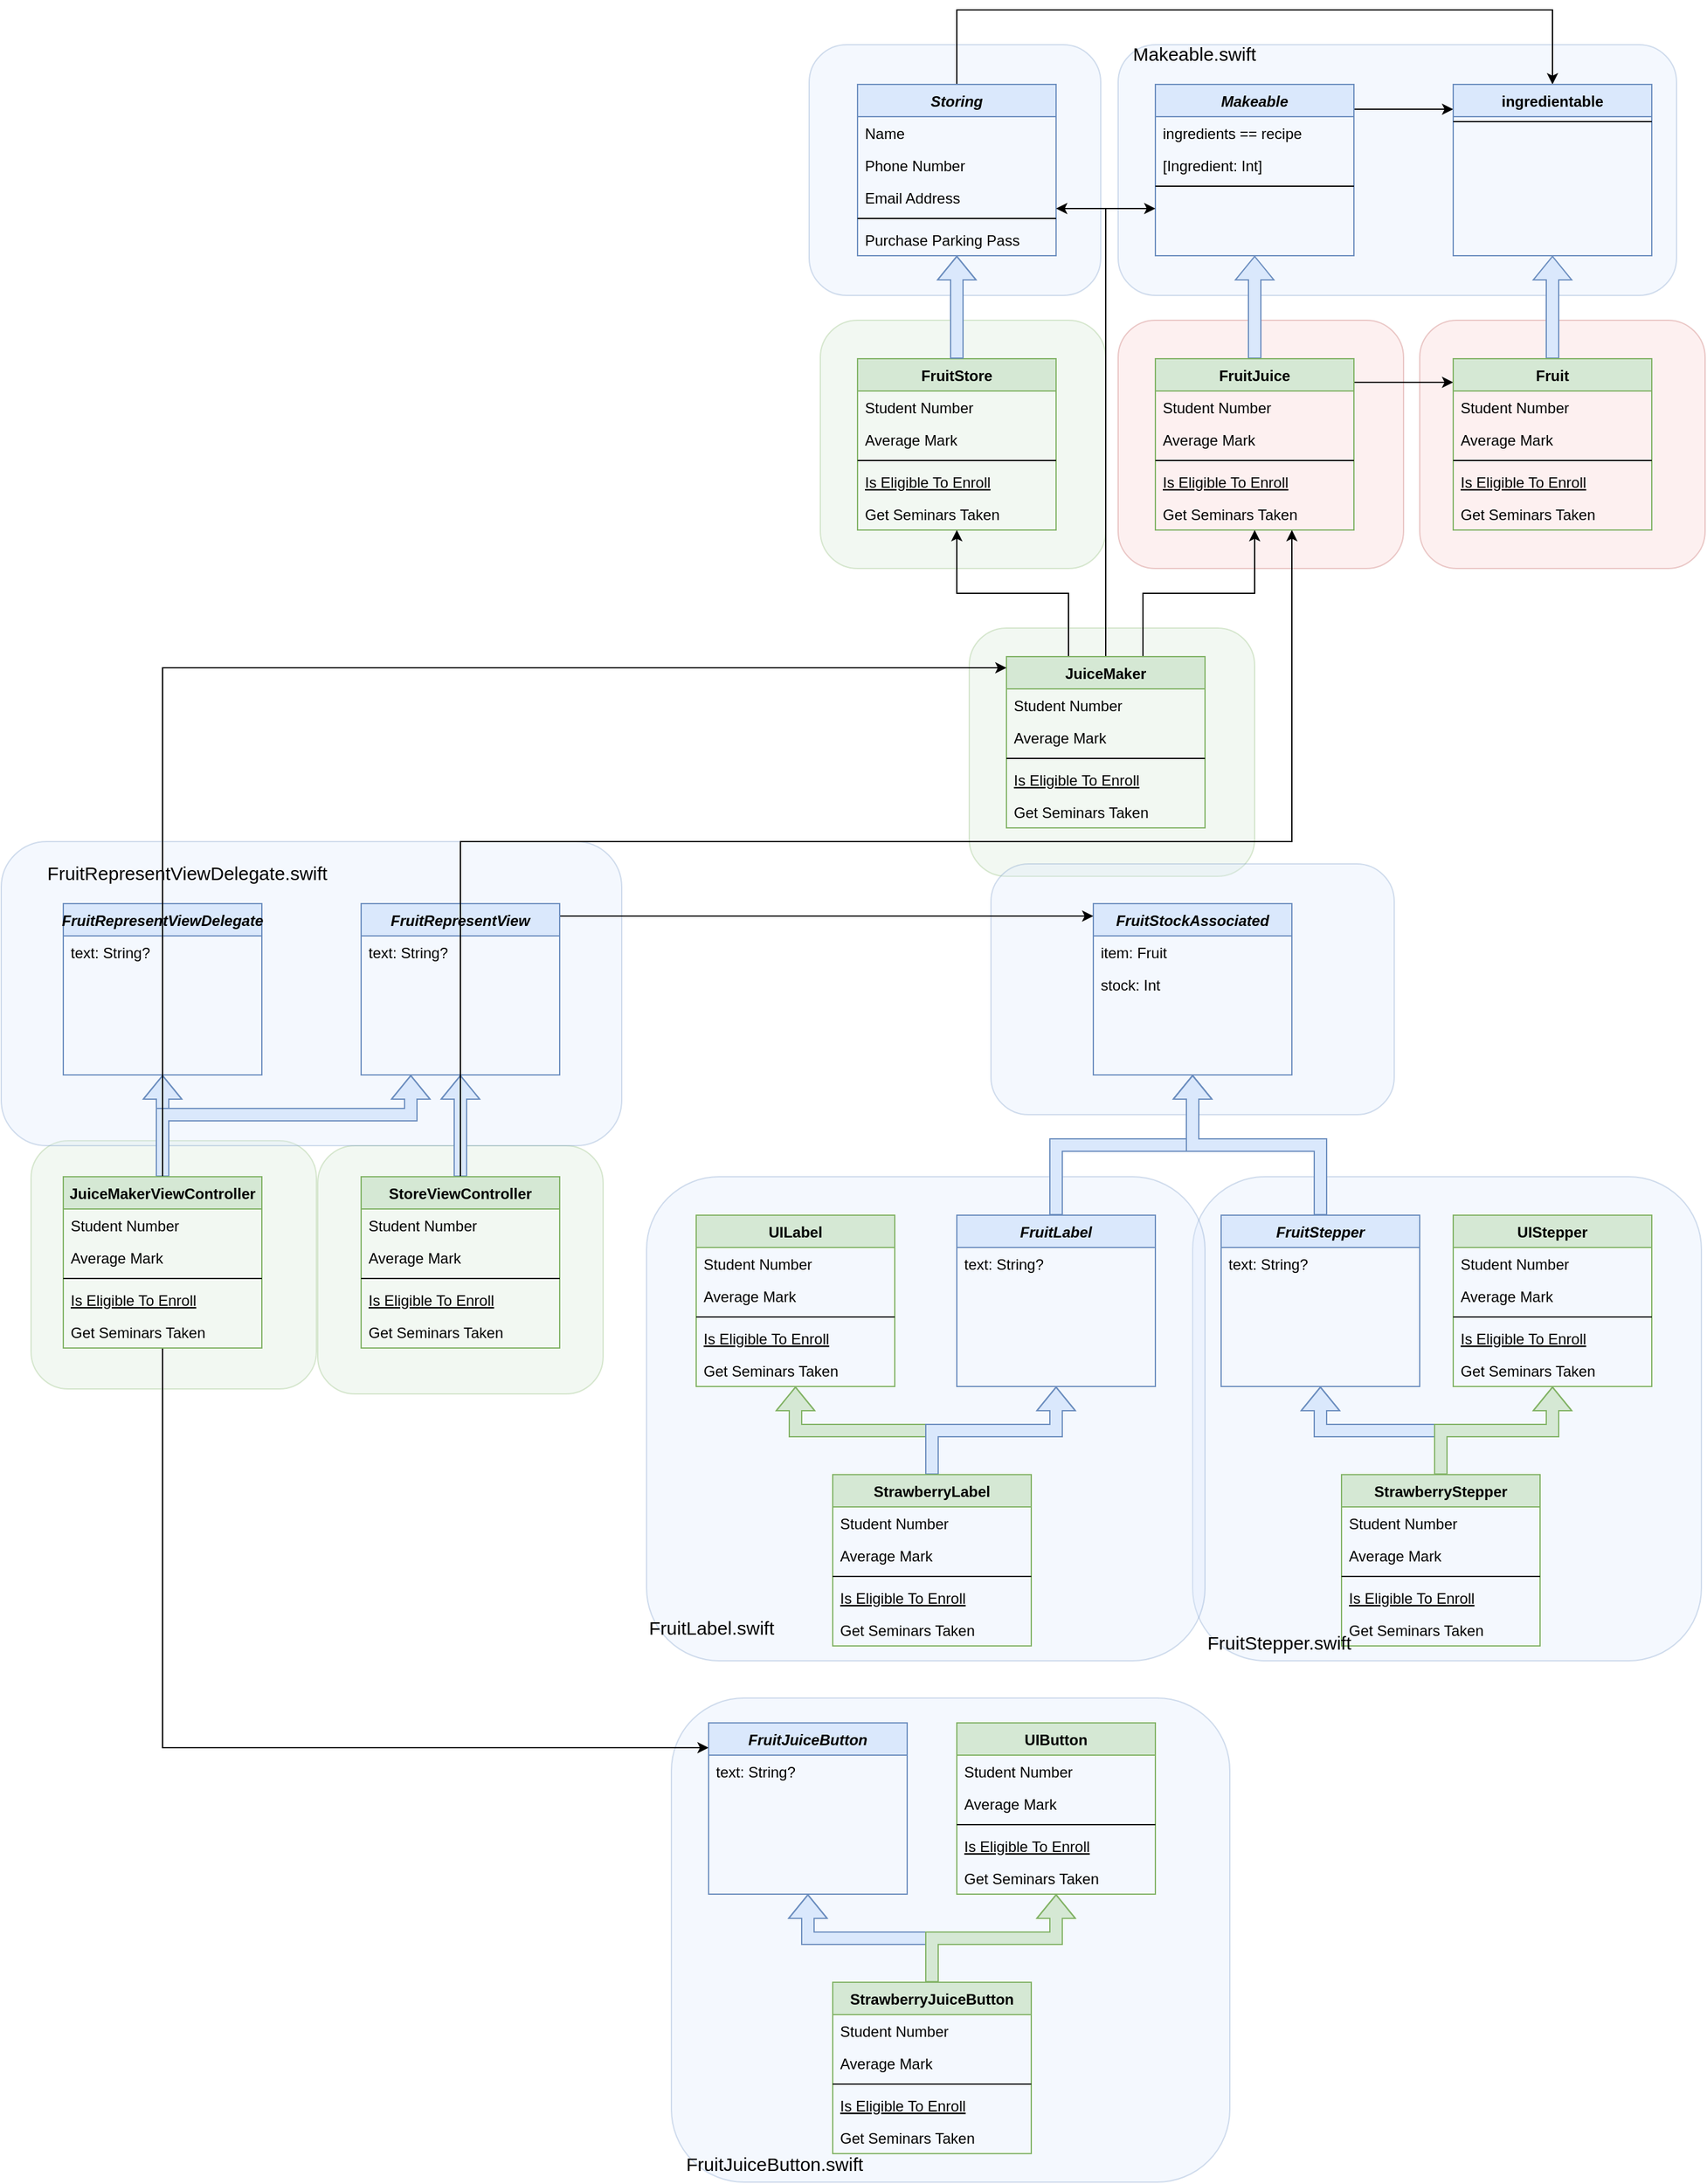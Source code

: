 <mxfile version="20.8.4" type="github">
  <diagram id="C5RBs43oDa-KdzZeNtuy" name="Page-1">
    <mxGraphModel dx="1621" dy="1068" grid="1" gridSize="10" guides="1" tooltips="1" connect="1" arrows="1" fold="1" page="1" pageScale="1" pageWidth="827" pageHeight="1169" math="0" shadow="0">
      <root>
        <mxCell id="WIyWlLk6GJQsqaUBKTNV-0" />
        <mxCell id="WIyWlLk6GJQsqaUBKTNV-1" parent="WIyWlLk6GJQsqaUBKTNV-0" />
        <mxCell id="9W4ekeSGM1psYJZHXRHZ-159" value="" style="rounded=1;whiteSpace=wrap;html=1;fontSize=15;opacity=30;fillColor=#f8cecc;strokeColor=#b85450;" vertex="1" parent="WIyWlLk6GJQsqaUBKTNV-1">
          <mxGeometry x="493" y="310" width="230" height="200" as="geometry" />
        </mxCell>
        <mxCell id="9W4ekeSGM1psYJZHXRHZ-162" value="" style="rounded=1;whiteSpace=wrap;html=1;fontSize=15;fillColor=#dae8fc;opacity=30;strokeColor=#6c8ebf;" vertex="1" parent="WIyWlLk6GJQsqaUBKTNV-1">
          <mxGeometry x="250" y="88" width="450" height="202" as="geometry" />
        </mxCell>
        <mxCell id="9W4ekeSGM1psYJZHXRHZ-161" value="" style="rounded=1;whiteSpace=wrap;html=1;fontSize=15;fillColor=#dae8fc;opacity=30;strokeColor=#6c8ebf;" vertex="1" parent="WIyWlLk6GJQsqaUBKTNV-1">
          <mxGeometry x="1" y="88" width="235" height="202" as="geometry" />
        </mxCell>
        <mxCell id="9W4ekeSGM1psYJZHXRHZ-160" value="" style="rounded=1;whiteSpace=wrap;html=1;fontSize=15;fillColor=#d5e8d4;opacity=30;strokeColor=#82b366;" vertex="1" parent="WIyWlLk6GJQsqaUBKTNV-1">
          <mxGeometry x="130" y="558" width="230" height="200" as="geometry" />
        </mxCell>
        <mxCell id="9W4ekeSGM1psYJZHXRHZ-158" value="" style="rounded=1;whiteSpace=wrap;html=1;fontSize=15;fillColor=#f8cecc;opacity=30;strokeColor=#b85450;" vertex="1" parent="WIyWlLk6GJQsqaUBKTNV-1">
          <mxGeometry x="250" y="310" width="230" height="200" as="geometry" />
        </mxCell>
        <mxCell id="9W4ekeSGM1psYJZHXRHZ-157" value="" style="rounded=1;whiteSpace=wrap;html=1;fontSize=15;fillColor=#d5e8d4;opacity=30;strokeColor=#82b366;" vertex="1" parent="WIyWlLk6GJQsqaUBKTNV-1">
          <mxGeometry x="10" y="310" width="230" height="200" as="geometry" />
        </mxCell>
        <mxCell id="9W4ekeSGM1psYJZHXRHZ-153" value="" style="rounded=1;whiteSpace=wrap;html=1;fontSize=15;fillColor=#d5e8d4;opacity=30;strokeColor=#82b366;" vertex="1" parent="WIyWlLk6GJQsqaUBKTNV-1">
          <mxGeometry x="-395" y="975" width="230" height="200" as="geometry" />
        </mxCell>
        <mxCell id="9W4ekeSGM1psYJZHXRHZ-151" value="" style="rounded=1;whiteSpace=wrap;html=1;fontSize=15;fillColor=#d5e8d4;opacity=30;strokeColor=#82b366;" vertex="1" parent="WIyWlLk6GJQsqaUBKTNV-1">
          <mxGeometry x="-626" y="971" width="230" height="200" as="geometry" />
        </mxCell>
        <mxCell id="9W4ekeSGM1psYJZHXRHZ-150" value="" style="rounded=1;whiteSpace=wrap;html=1;fontSize=15;fillColor=#dae8fc;opacity=30;strokeColor=#6c8ebf;" vertex="1" parent="WIyWlLk6GJQsqaUBKTNV-1">
          <mxGeometry x="-110" y="1420" width="450" height="390" as="geometry" />
        </mxCell>
        <mxCell id="9W4ekeSGM1psYJZHXRHZ-148" value="" style="rounded=1;whiteSpace=wrap;html=1;fontSize=15;fillColor=#dae8fc;opacity=30;strokeColor=#6c8ebf;" vertex="1" parent="WIyWlLk6GJQsqaUBKTNV-1">
          <mxGeometry x="-650" y="730" width="500" height="245" as="geometry" />
        </mxCell>
        <mxCell id="9W4ekeSGM1psYJZHXRHZ-147" value="" style="rounded=1;whiteSpace=wrap;html=1;fontSize=15;fillColor=#dae8fc;opacity=30;strokeColor=#6c8ebf;" vertex="1" parent="WIyWlLk6GJQsqaUBKTNV-1">
          <mxGeometry x="147.5" y="748" width="325" height="202" as="geometry" />
        </mxCell>
        <mxCell id="9W4ekeSGM1psYJZHXRHZ-146" value="" style="rounded=1;whiteSpace=wrap;html=1;fontSize=15;fillColor=#dae8fc;opacity=30;strokeColor=#6c8ebf;fontStyle=1" vertex="1" parent="WIyWlLk6GJQsqaUBKTNV-1">
          <mxGeometry x="310" y="1000" width="410" height="390" as="geometry" />
        </mxCell>
        <mxCell id="9W4ekeSGM1psYJZHXRHZ-145" value="" style="rounded=1;whiteSpace=wrap;html=1;fontSize=15;fillColor=#dae8fc;opacity=30;strokeColor=#6c8ebf;" vertex="1" parent="WIyWlLk6GJQsqaUBKTNV-1">
          <mxGeometry x="-130" y="1000" width="450" height="390" as="geometry" />
        </mxCell>
        <mxCell id="9W4ekeSGM1psYJZHXRHZ-128" style="edgeStyle=orthogonalEdgeStyle;rounded=0;orthogonalLoop=1;jettySize=auto;html=1;entryX=0.5;entryY=0;entryDx=0;entryDy=0;" edge="1" parent="WIyWlLk6GJQsqaUBKTNV-1" source="zkfFHV4jXpPFQw0GAbJ--0" target="9W4ekeSGM1psYJZHXRHZ-9">
          <mxGeometry relative="1" as="geometry">
            <Array as="points">
              <mxPoint x="120" y="60" />
              <mxPoint x="600" y="60" />
            </Array>
          </mxGeometry>
        </mxCell>
        <mxCell id="zkfFHV4jXpPFQw0GAbJ--0" value="Storing&#xa;" style="swimlane;fontStyle=3;align=center;verticalAlign=top;childLayout=stackLayout;horizontal=1;startSize=26;horizontalStack=0;resizeParent=1;resizeLast=0;collapsible=1;marginBottom=0;rounded=0;shadow=0;strokeWidth=1;fillColor=#dae8fc;strokeColor=#6c8ebf;" parent="WIyWlLk6GJQsqaUBKTNV-1" vertex="1">
          <mxGeometry x="40" y="120" width="160" height="138" as="geometry">
            <mxRectangle x="230" y="140" width="160" height="26" as="alternateBounds" />
          </mxGeometry>
        </mxCell>
        <mxCell id="zkfFHV4jXpPFQw0GAbJ--1" value="Name" style="text;align=left;verticalAlign=top;spacingLeft=4;spacingRight=4;overflow=hidden;rotatable=0;points=[[0,0.5],[1,0.5]];portConstraint=eastwest;" parent="zkfFHV4jXpPFQw0GAbJ--0" vertex="1">
          <mxGeometry y="26" width="160" height="26" as="geometry" />
        </mxCell>
        <mxCell id="zkfFHV4jXpPFQw0GAbJ--2" value="Phone Number" style="text;align=left;verticalAlign=top;spacingLeft=4;spacingRight=4;overflow=hidden;rotatable=0;points=[[0,0.5],[1,0.5]];portConstraint=eastwest;rounded=0;shadow=0;html=0;" parent="zkfFHV4jXpPFQw0GAbJ--0" vertex="1">
          <mxGeometry y="52" width="160" height="26" as="geometry" />
        </mxCell>
        <mxCell id="zkfFHV4jXpPFQw0GAbJ--3" value="Email Address" style="text;align=left;verticalAlign=top;spacingLeft=4;spacingRight=4;overflow=hidden;rotatable=0;points=[[0,0.5],[1,0.5]];portConstraint=eastwest;rounded=0;shadow=0;html=0;" parent="zkfFHV4jXpPFQw0GAbJ--0" vertex="1">
          <mxGeometry y="78" width="160" height="26" as="geometry" />
        </mxCell>
        <mxCell id="zkfFHV4jXpPFQw0GAbJ--4" value="" style="line;html=1;strokeWidth=1;align=left;verticalAlign=middle;spacingTop=-1;spacingLeft=3;spacingRight=3;rotatable=0;labelPosition=right;points=[];portConstraint=eastwest;" parent="zkfFHV4jXpPFQw0GAbJ--0" vertex="1">
          <mxGeometry y="104" width="160" height="8" as="geometry" />
        </mxCell>
        <mxCell id="zkfFHV4jXpPFQw0GAbJ--5" value="Purchase Parking Pass" style="text;align=left;verticalAlign=top;spacingLeft=4;spacingRight=4;overflow=hidden;rotatable=0;points=[[0,0.5],[1,0.5]];portConstraint=eastwest;" parent="zkfFHV4jXpPFQw0GAbJ--0" vertex="1">
          <mxGeometry y="112" width="160" height="26" as="geometry" />
        </mxCell>
        <mxCell id="zkfFHV4jXpPFQw0GAbJ--6" value="FruitStore" style="swimlane;fontStyle=1;align=center;verticalAlign=top;childLayout=stackLayout;horizontal=1;startSize=26;horizontalStack=0;resizeParent=1;resizeLast=0;collapsible=1;marginBottom=0;rounded=0;shadow=0;strokeWidth=1;fillColor=#d5e8d4;strokeColor=#82b366;" parent="WIyWlLk6GJQsqaUBKTNV-1" vertex="1">
          <mxGeometry x="40" y="341" width="160" height="138" as="geometry">
            <mxRectangle x="130" y="380" width="160" height="26" as="alternateBounds" />
          </mxGeometry>
        </mxCell>
        <mxCell id="zkfFHV4jXpPFQw0GAbJ--7" value="Student Number" style="text;align=left;verticalAlign=top;spacingLeft=4;spacingRight=4;overflow=hidden;rotatable=0;points=[[0,0.5],[1,0.5]];portConstraint=eastwest;" parent="zkfFHV4jXpPFQw0GAbJ--6" vertex="1">
          <mxGeometry y="26" width="160" height="26" as="geometry" />
        </mxCell>
        <mxCell id="zkfFHV4jXpPFQw0GAbJ--8" value="Average Mark" style="text;align=left;verticalAlign=top;spacingLeft=4;spacingRight=4;overflow=hidden;rotatable=0;points=[[0,0.5],[1,0.5]];portConstraint=eastwest;rounded=0;shadow=0;html=0;" parent="zkfFHV4jXpPFQw0GAbJ--6" vertex="1">
          <mxGeometry y="52" width="160" height="26" as="geometry" />
        </mxCell>
        <mxCell id="zkfFHV4jXpPFQw0GAbJ--9" value="" style="line;html=1;strokeWidth=1;align=left;verticalAlign=middle;spacingTop=-1;spacingLeft=3;spacingRight=3;rotatable=0;labelPosition=right;points=[];portConstraint=eastwest;" parent="zkfFHV4jXpPFQw0GAbJ--6" vertex="1">
          <mxGeometry y="78" width="160" height="8" as="geometry" />
        </mxCell>
        <mxCell id="zkfFHV4jXpPFQw0GAbJ--10" value="Is Eligible To Enroll" style="text;align=left;verticalAlign=top;spacingLeft=4;spacingRight=4;overflow=hidden;rotatable=0;points=[[0,0.5],[1,0.5]];portConstraint=eastwest;fontStyle=4" parent="zkfFHV4jXpPFQw0GAbJ--6" vertex="1">
          <mxGeometry y="86" width="160" height="26" as="geometry" />
        </mxCell>
        <mxCell id="zkfFHV4jXpPFQw0GAbJ--11" value="Get Seminars Taken" style="text;align=left;verticalAlign=top;spacingLeft=4;spacingRight=4;overflow=hidden;rotatable=0;points=[[0,0.5],[1,0.5]];portConstraint=eastwest;" parent="zkfFHV4jXpPFQw0GAbJ--6" vertex="1">
          <mxGeometry y="112" width="160" height="26" as="geometry" />
        </mxCell>
        <mxCell id="zkfFHV4jXpPFQw0GAbJ--12" value="" style="endArrow=block;endFill=0;shadow=0;strokeWidth=1;rounded=0;edgeStyle=elbowEdgeStyle;elbow=vertical;shape=flexArrow;fillColor=#dae8fc;strokeColor=#6c8ebf;" parent="WIyWlLk6GJQsqaUBKTNV-1" source="zkfFHV4jXpPFQw0GAbJ--6" target="zkfFHV4jXpPFQw0GAbJ--0" edge="1">
          <mxGeometry width="160" relative="1" as="geometry">
            <mxPoint x="200" y="184" as="sourcePoint" />
            <mxPoint x="200" y="184" as="targetPoint" />
          </mxGeometry>
        </mxCell>
        <mxCell id="9W4ekeSGM1psYJZHXRHZ-134" style="edgeStyle=orthogonalEdgeStyle;rounded=0;orthogonalLoop=1;jettySize=auto;html=1;" edge="1" parent="WIyWlLk6GJQsqaUBKTNV-1" source="9W4ekeSGM1psYJZHXRHZ-0" target="9W4ekeSGM1psYJZHXRHZ-9">
          <mxGeometry relative="1" as="geometry">
            <Array as="points">
              <mxPoint x="480" y="140" />
              <mxPoint x="480" y="140" />
            </Array>
          </mxGeometry>
        </mxCell>
        <mxCell id="9W4ekeSGM1psYJZHXRHZ-0" value="Makeable" style="swimlane;fontStyle=3;align=center;verticalAlign=top;childLayout=stackLayout;horizontal=1;startSize=26;horizontalStack=0;resizeParent=1;resizeLast=0;collapsible=1;marginBottom=0;rounded=0;shadow=0;strokeWidth=1;fillColor=#dae8fc;strokeColor=#6c8ebf;" vertex="1" parent="WIyWlLk6GJQsqaUBKTNV-1">
          <mxGeometry x="280" y="120" width="160" height="138" as="geometry">
            <mxRectangle x="230" y="140" width="160" height="26" as="alternateBounds" />
          </mxGeometry>
        </mxCell>
        <mxCell id="9W4ekeSGM1psYJZHXRHZ-1" value="ingredients == recipe" style="text;align=left;verticalAlign=top;spacingLeft=4;spacingRight=4;overflow=hidden;rotatable=0;points=[[0,0.5],[1,0.5]];portConstraint=eastwest;" vertex="1" parent="9W4ekeSGM1psYJZHXRHZ-0">
          <mxGeometry y="26" width="160" height="26" as="geometry" />
        </mxCell>
        <mxCell id="9W4ekeSGM1psYJZHXRHZ-5" value="[Ingredient: Int]" style="text;align=left;verticalAlign=top;spacingLeft=4;spacingRight=4;overflow=hidden;rotatable=0;points=[[0,0.5],[1,0.5]];portConstraint=eastwest;" vertex="1" parent="9W4ekeSGM1psYJZHXRHZ-0">
          <mxGeometry y="52" width="160" height="26" as="geometry" />
        </mxCell>
        <mxCell id="9W4ekeSGM1psYJZHXRHZ-4" value="" style="line;html=1;strokeWidth=1;align=left;verticalAlign=middle;spacingTop=-1;spacingLeft=3;spacingRight=3;rotatable=0;labelPosition=right;points=[];portConstraint=eastwest;" vertex="1" parent="9W4ekeSGM1psYJZHXRHZ-0">
          <mxGeometry y="78" width="160" height="8" as="geometry" />
        </mxCell>
        <mxCell id="9W4ekeSGM1psYJZHXRHZ-9" value="ingredientable" style="swimlane;fontStyle=1;align=center;verticalAlign=top;childLayout=stackLayout;horizontal=1;startSize=26;horizontalStack=0;resizeParent=1;resizeLast=0;collapsible=1;marginBottom=0;rounded=0;shadow=0;strokeWidth=1;fillColor=#dae8fc;strokeColor=#6c8ebf;" vertex="1" parent="WIyWlLk6GJQsqaUBKTNV-1">
          <mxGeometry x="520" y="120" width="160" height="138" as="geometry">
            <mxRectangle x="340" y="380" width="170" height="26" as="alternateBounds" />
          </mxGeometry>
        </mxCell>
        <mxCell id="9W4ekeSGM1psYJZHXRHZ-11" value="" style="line;html=1;strokeWidth=1;align=left;verticalAlign=middle;spacingTop=-1;spacingLeft=3;spacingRight=3;rotatable=0;labelPosition=right;points=[];portConstraint=eastwest;" vertex="1" parent="9W4ekeSGM1psYJZHXRHZ-9">
          <mxGeometry y="26" width="160" height="8" as="geometry" />
        </mxCell>
        <mxCell id="9W4ekeSGM1psYJZHXRHZ-36" style="edgeStyle=orthogonalEdgeStyle;rounded=0;orthogonalLoop=1;jettySize=auto;html=1;exitX=0.5;exitY=0;exitDx=0;exitDy=0;fillColor=#dae8fc;strokeColor=#6c8ebf;shape=flexArrow;" edge="1" parent="WIyWlLk6GJQsqaUBKTNV-1" source="9W4ekeSGM1psYJZHXRHZ-13" target="9W4ekeSGM1psYJZHXRHZ-0">
          <mxGeometry relative="1" as="geometry">
            <mxPoint x="360" y="261" as="targetPoint" />
          </mxGeometry>
        </mxCell>
        <mxCell id="9W4ekeSGM1psYJZHXRHZ-137" style="edgeStyle=orthogonalEdgeStyle;rounded=0;orthogonalLoop=1;jettySize=auto;html=1;" edge="1" parent="WIyWlLk6GJQsqaUBKTNV-1" source="9W4ekeSGM1psYJZHXRHZ-13" target="9W4ekeSGM1psYJZHXRHZ-22">
          <mxGeometry relative="1" as="geometry">
            <Array as="points">
              <mxPoint x="470" y="360" />
              <mxPoint x="470" y="360" />
            </Array>
          </mxGeometry>
        </mxCell>
        <mxCell id="9W4ekeSGM1psYJZHXRHZ-13" value="FruitJuice" style="swimlane;fontStyle=1;align=center;verticalAlign=top;childLayout=stackLayout;horizontal=1;startSize=26;horizontalStack=0;resizeParent=1;resizeLast=0;collapsible=1;marginBottom=0;rounded=0;shadow=0;strokeWidth=1;fillColor=#d5e8d4;strokeColor=#82b366;" vertex="1" parent="WIyWlLk6GJQsqaUBKTNV-1">
          <mxGeometry x="280" y="341" width="160" height="138" as="geometry">
            <mxRectangle x="130" y="380" width="160" height="26" as="alternateBounds" />
          </mxGeometry>
        </mxCell>
        <mxCell id="9W4ekeSGM1psYJZHXRHZ-14" value="Student Number" style="text;align=left;verticalAlign=top;spacingLeft=4;spacingRight=4;overflow=hidden;rotatable=0;points=[[0,0.5],[1,0.5]];portConstraint=eastwest;" vertex="1" parent="9W4ekeSGM1psYJZHXRHZ-13">
          <mxGeometry y="26" width="160" height="26" as="geometry" />
        </mxCell>
        <mxCell id="9W4ekeSGM1psYJZHXRHZ-15" value="Average Mark" style="text;align=left;verticalAlign=top;spacingLeft=4;spacingRight=4;overflow=hidden;rotatable=0;points=[[0,0.5],[1,0.5]];portConstraint=eastwest;rounded=0;shadow=0;html=0;" vertex="1" parent="9W4ekeSGM1psYJZHXRHZ-13">
          <mxGeometry y="52" width="160" height="26" as="geometry" />
        </mxCell>
        <mxCell id="9W4ekeSGM1psYJZHXRHZ-16" value="" style="line;html=1;strokeWidth=1;align=left;verticalAlign=middle;spacingTop=-1;spacingLeft=3;spacingRight=3;rotatable=0;labelPosition=right;points=[];portConstraint=eastwest;" vertex="1" parent="9W4ekeSGM1psYJZHXRHZ-13">
          <mxGeometry y="78" width="160" height="8" as="geometry" />
        </mxCell>
        <mxCell id="9W4ekeSGM1psYJZHXRHZ-17" value="Is Eligible To Enroll" style="text;align=left;verticalAlign=top;spacingLeft=4;spacingRight=4;overflow=hidden;rotatable=0;points=[[0,0.5],[1,0.5]];portConstraint=eastwest;fontStyle=4" vertex="1" parent="9W4ekeSGM1psYJZHXRHZ-13">
          <mxGeometry y="86" width="160" height="26" as="geometry" />
        </mxCell>
        <mxCell id="9W4ekeSGM1psYJZHXRHZ-18" value="Get Seminars Taken" style="text;align=left;verticalAlign=top;spacingLeft=4;spacingRight=4;overflow=hidden;rotatable=0;points=[[0,0.5],[1,0.5]];portConstraint=eastwest;" vertex="1" parent="9W4ekeSGM1psYJZHXRHZ-13">
          <mxGeometry y="112" width="160" height="26" as="geometry" />
        </mxCell>
        <mxCell id="9W4ekeSGM1psYJZHXRHZ-87" style="edgeStyle=orthogonalEdgeStyle;rounded=0;orthogonalLoop=1;jettySize=auto;html=1;shape=flexArrow;fillColor=#dae8fc;strokeColor=#6c8ebf;" edge="1" parent="WIyWlLk6GJQsqaUBKTNV-1" source="9W4ekeSGM1psYJZHXRHZ-22" target="9W4ekeSGM1psYJZHXRHZ-9">
          <mxGeometry relative="1" as="geometry" />
        </mxCell>
        <mxCell id="9W4ekeSGM1psYJZHXRHZ-22" value="Fruit" style="swimlane;fontStyle=1;align=center;verticalAlign=top;childLayout=stackLayout;horizontal=1;startSize=26;horizontalStack=0;resizeParent=1;resizeLast=0;collapsible=1;marginBottom=0;rounded=0;shadow=0;strokeWidth=1;fillColor=#d5e8d4;strokeColor=#82b366;" vertex="1" parent="WIyWlLk6GJQsqaUBKTNV-1">
          <mxGeometry x="520" y="341" width="160" height="138" as="geometry">
            <mxRectangle x="130" y="380" width="160" height="26" as="alternateBounds" />
          </mxGeometry>
        </mxCell>
        <mxCell id="9W4ekeSGM1psYJZHXRHZ-23" value="Student Number" style="text;align=left;verticalAlign=top;spacingLeft=4;spacingRight=4;overflow=hidden;rotatable=0;points=[[0,0.5],[1,0.5]];portConstraint=eastwest;" vertex="1" parent="9W4ekeSGM1psYJZHXRHZ-22">
          <mxGeometry y="26" width="160" height="26" as="geometry" />
        </mxCell>
        <mxCell id="9W4ekeSGM1psYJZHXRHZ-24" value="Average Mark" style="text;align=left;verticalAlign=top;spacingLeft=4;spacingRight=4;overflow=hidden;rotatable=0;points=[[0,0.5],[1,0.5]];portConstraint=eastwest;rounded=0;shadow=0;html=0;" vertex="1" parent="9W4ekeSGM1psYJZHXRHZ-22">
          <mxGeometry y="52" width="160" height="26" as="geometry" />
        </mxCell>
        <mxCell id="9W4ekeSGM1psYJZHXRHZ-25" value="" style="line;html=1;strokeWidth=1;align=left;verticalAlign=middle;spacingTop=-1;spacingLeft=3;spacingRight=3;rotatable=0;labelPosition=right;points=[];portConstraint=eastwest;" vertex="1" parent="9W4ekeSGM1psYJZHXRHZ-22">
          <mxGeometry y="78" width="160" height="8" as="geometry" />
        </mxCell>
        <mxCell id="9W4ekeSGM1psYJZHXRHZ-26" value="Is Eligible To Enroll" style="text;align=left;verticalAlign=top;spacingLeft=4;spacingRight=4;overflow=hidden;rotatable=0;points=[[0,0.5],[1,0.5]];portConstraint=eastwest;fontStyle=4" vertex="1" parent="9W4ekeSGM1psYJZHXRHZ-22">
          <mxGeometry y="86" width="160" height="26" as="geometry" />
        </mxCell>
        <mxCell id="9W4ekeSGM1psYJZHXRHZ-27" value="Get Seminars Taken" style="text;align=left;verticalAlign=top;spacingLeft=4;spacingRight=4;overflow=hidden;rotatable=0;points=[[0,0.5],[1,0.5]];portConstraint=eastwest;" vertex="1" parent="9W4ekeSGM1psYJZHXRHZ-22">
          <mxGeometry y="112" width="160" height="26" as="geometry" />
        </mxCell>
        <mxCell id="9W4ekeSGM1psYJZHXRHZ-34" style="edgeStyle=orthogonalEdgeStyle;rounded=0;orthogonalLoop=1;jettySize=auto;html=1;" edge="1" parent="WIyWlLk6GJQsqaUBKTNV-1" source="9W4ekeSGM1psYJZHXRHZ-28" target="zkfFHV4jXpPFQw0GAbJ--6">
          <mxGeometry relative="1" as="geometry">
            <Array as="points">
              <mxPoint x="210" y="530" />
              <mxPoint x="120" y="530" />
            </Array>
          </mxGeometry>
        </mxCell>
        <mxCell id="9W4ekeSGM1psYJZHXRHZ-35" style="edgeStyle=orthogonalEdgeStyle;rounded=0;orthogonalLoop=1;jettySize=auto;html=1;exitX=0.5;exitY=0;exitDx=0;exitDy=0;" edge="1" parent="WIyWlLk6GJQsqaUBKTNV-1" source="9W4ekeSGM1psYJZHXRHZ-28" target="9W4ekeSGM1psYJZHXRHZ-13">
          <mxGeometry relative="1" as="geometry">
            <Array as="points">
              <mxPoint x="270" y="581" />
              <mxPoint x="270" y="530" />
              <mxPoint x="360" y="530" />
            </Array>
          </mxGeometry>
        </mxCell>
        <mxCell id="9W4ekeSGM1psYJZHXRHZ-132" style="edgeStyle=orthogonalEdgeStyle;rounded=0;orthogonalLoop=1;jettySize=auto;html=1;" edge="1" parent="WIyWlLk6GJQsqaUBKTNV-1" source="9W4ekeSGM1psYJZHXRHZ-28" target="zkfFHV4jXpPFQw0GAbJ--0">
          <mxGeometry relative="1" as="geometry">
            <Array as="points">
              <mxPoint x="240" y="220" />
            </Array>
          </mxGeometry>
        </mxCell>
        <mxCell id="9W4ekeSGM1psYJZHXRHZ-133" style="edgeStyle=orthogonalEdgeStyle;rounded=0;orthogonalLoop=1;jettySize=auto;html=1;" edge="1" parent="WIyWlLk6GJQsqaUBKTNV-1" source="9W4ekeSGM1psYJZHXRHZ-28" target="9W4ekeSGM1psYJZHXRHZ-0">
          <mxGeometry relative="1" as="geometry">
            <Array as="points">
              <mxPoint x="240" y="220" />
            </Array>
          </mxGeometry>
        </mxCell>
        <mxCell id="9W4ekeSGM1psYJZHXRHZ-28" value="JuiceMaker" style="swimlane;fontStyle=1;align=center;verticalAlign=top;childLayout=stackLayout;horizontal=1;startSize=26;horizontalStack=0;resizeParent=1;resizeLast=0;collapsible=1;marginBottom=0;rounded=0;shadow=0;strokeWidth=1;fillColor=#d5e8d4;strokeColor=#82b366;" vertex="1" parent="WIyWlLk6GJQsqaUBKTNV-1">
          <mxGeometry x="160" y="581" width="160" height="138" as="geometry">
            <mxRectangle x="130" y="380" width="160" height="26" as="alternateBounds" />
          </mxGeometry>
        </mxCell>
        <mxCell id="9W4ekeSGM1psYJZHXRHZ-29" value="Student Number" style="text;align=left;verticalAlign=top;spacingLeft=4;spacingRight=4;overflow=hidden;rotatable=0;points=[[0,0.5],[1,0.5]];portConstraint=eastwest;" vertex="1" parent="9W4ekeSGM1psYJZHXRHZ-28">
          <mxGeometry y="26" width="160" height="26" as="geometry" />
        </mxCell>
        <mxCell id="9W4ekeSGM1psYJZHXRHZ-30" value="Average Mark" style="text;align=left;verticalAlign=top;spacingLeft=4;spacingRight=4;overflow=hidden;rotatable=0;points=[[0,0.5],[1,0.5]];portConstraint=eastwest;rounded=0;shadow=0;html=0;" vertex="1" parent="9W4ekeSGM1psYJZHXRHZ-28">
          <mxGeometry y="52" width="160" height="26" as="geometry" />
        </mxCell>
        <mxCell id="9W4ekeSGM1psYJZHXRHZ-31" value="" style="line;html=1;strokeWidth=1;align=left;verticalAlign=middle;spacingTop=-1;spacingLeft=3;spacingRight=3;rotatable=0;labelPosition=right;points=[];portConstraint=eastwest;" vertex="1" parent="9W4ekeSGM1psYJZHXRHZ-28">
          <mxGeometry y="78" width="160" height="8" as="geometry" />
        </mxCell>
        <mxCell id="9W4ekeSGM1psYJZHXRHZ-32" value="Is Eligible To Enroll" style="text;align=left;verticalAlign=top;spacingLeft=4;spacingRight=4;overflow=hidden;rotatable=0;points=[[0,0.5],[1,0.5]];portConstraint=eastwest;fontStyle=4" vertex="1" parent="9W4ekeSGM1psYJZHXRHZ-28">
          <mxGeometry y="86" width="160" height="26" as="geometry" />
        </mxCell>
        <mxCell id="9W4ekeSGM1psYJZHXRHZ-33" value="Get Seminars Taken" style="text;align=left;verticalAlign=top;spacingLeft=4;spacingRight=4;overflow=hidden;rotatable=0;points=[[0,0.5],[1,0.5]];portConstraint=eastwest;" vertex="1" parent="9W4ekeSGM1psYJZHXRHZ-28">
          <mxGeometry y="112" width="160" height="26" as="geometry" />
        </mxCell>
        <mxCell id="9W4ekeSGM1psYJZHXRHZ-38" value="FruitStockAssociated" style="swimlane;fontStyle=3;align=center;verticalAlign=top;childLayout=stackLayout;horizontal=1;startSize=26;horizontalStack=0;resizeParent=1;resizeLast=0;collapsible=1;marginBottom=0;rounded=0;shadow=0;strokeWidth=1;fillColor=#dae8fc;strokeColor=#6c8ebf;" vertex="1" parent="WIyWlLk6GJQsqaUBKTNV-1">
          <mxGeometry x="230" y="780" width="160" height="138" as="geometry">
            <mxRectangle x="230" y="140" width="160" height="26" as="alternateBounds" />
          </mxGeometry>
        </mxCell>
        <mxCell id="9W4ekeSGM1psYJZHXRHZ-39" value="item: Fruit" style="text;align=left;verticalAlign=top;spacingLeft=4;spacingRight=4;overflow=hidden;rotatable=0;points=[[0,0.5],[1,0.5]];portConstraint=eastwest;" vertex="1" parent="9W4ekeSGM1psYJZHXRHZ-38">
          <mxGeometry y="26" width="160" height="26" as="geometry" />
        </mxCell>
        <mxCell id="9W4ekeSGM1psYJZHXRHZ-40" value="stock: Int&#xa;" style="text;align=left;verticalAlign=top;spacingLeft=4;spacingRight=4;overflow=hidden;rotatable=0;points=[[0,0.5],[1,0.5]];portConstraint=eastwest;rounded=0;shadow=0;html=0;" vertex="1" parent="9W4ekeSGM1psYJZHXRHZ-38">
          <mxGeometry y="52" width="160" height="26" as="geometry" />
        </mxCell>
        <mxCell id="9W4ekeSGM1psYJZHXRHZ-50" style="edgeStyle=orthogonalEdgeStyle;rounded=0;orthogonalLoop=1;jettySize=auto;html=1;shape=flexArrow;fillColor=#dae8fc;strokeColor=#6c8ebf;" edge="1" parent="WIyWlLk6GJQsqaUBKTNV-1" source="9W4ekeSGM1psYJZHXRHZ-46" target="9W4ekeSGM1psYJZHXRHZ-38">
          <mxGeometry relative="1" as="geometry" />
        </mxCell>
        <mxCell id="9W4ekeSGM1psYJZHXRHZ-46" value="FruitLabel" style="swimlane;fontStyle=3;align=center;verticalAlign=top;childLayout=stackLayout;horizontal=1;startSize=26;horizontalStack=0;resizeParent=1;resizeLast=0;collapsible=1;marginBottom=0;rounded=0;shadow=0;strokeWidth=1;fillColor=#dae8fc;strokeColor=#6c8ebf;" vertex="1" parent="WIyWlLk6GJQsqaUBKTNV-1">
          <mxGeometry x="120" y="1031" width="160" height="138" as="geometry">
            <mxRectangle x="230" y="140" width="160" height="26" as="alternateBounds" />
          </mxGeometry>
        </mxCell>
        <mxCell id="9W4ekeSGM1psYJZHXRHZ-47" value="text: String?" style="text;align=left;verticalAlign=top;spacingLeft=4;spacingRight=4;overflow=hidden;rotatable=0;points=[[0,0.5],[1,0.5]];portConstraint=eastwest;" vertex="1" parent="9W4ekeSGM1psYJZHXRHZ-46">
          <mxGeometry y="26" width="160" height="26" as="geometry" />
        </mxCell>
        <mxCell id="9W4ekeSGM1psYJZHXRHZ-53" value="UILabel" style="swimlane;fontStyle=1;align=center;verticalAlign=top;childLayout=stackLayout;horizontal=1;startSize=26;horizontalStack=0;resizeParent=1;resizeLast=0;collapsible=1;marginBottom=0;rounded=0;shadow=0;strokeWidth=1;fillColor=#d5e8d4;strokeColor=#82b366;" vertex="1" parent="WIyWlLk6GJQsqaUBKTNV-1">
          <mxGeometry x="-90" y="1031" width="160" height="138" as="geometry">
            <mxRectangle x="130" y="380" width="160" height="26" as="alternateBounds" />
          </mxGeometry>
        </mxCell>
        <mxCell id="9W4ekeSGM1psYJZHXRHZ-54" value="Student Number" style="text;align=left;verticalAlign=top;spacingLeft=4;spacingRight=4;overflow=hidden;rotatable=0;points=[[0,0.5],[1,0.5]];portConstraint=eastwest;" vertex="1" parent="9W4ekeSGM1psYJZHXRHZ-53">
          <mxGeometry y="26" width="160" height="26" as="geometry" />
        </mxCell>
        <mxCell id="9W4ekeSGM1psYJZHXRHZ-55" value="Average Mark" style="text;align=left;verticalAlign=top;spacingLeft=4;spacingRight=4;overflow=hidden;rotatable=0;points=[[0,0.5],[1,0.5]];portConstraint=eastwest;rounded=0;shadow=0;html=0;" vertex="1" parent="9W4ekeSGM1psYJZHXRHZ-53">
          <mxGeometry y="52" width="160" height="26" as="geometry" />
        </mxCell>
        <mxCell id="9W4ekeSGM1psYJZHXRHZ-56" value="" style="line;html=1;strokeWidth=1;align=left;verticalAlign=middle;spacingTop=-1;spacingLeft=3;spacingRight=3;rotatable=0;labelPosition=right;points=[];portConstraint=eastwest;" vertex="1" parent="9W4ekeSGM1psYJZHXRHZ-53">
          <mxGeometry y="78" width="160" height="8" as="geometry" />
        </mxCell>
        <mxCell id="9W4ekeSGM1psYJZHXRHZ-57" value="Is Eligible To Enroll" style="text;align=left;verticalAlign=top;spacingLeft=4;spacingRight=4;overflow=hidden;rotatable=0;points=[[0,0.5],[1,0.5]];portConstraint=eastwest;fontStyle=4" vertex="1" parent="9W4ekeSGM1psYJZHXRHZ-53">
          <mxGeometry y="86" width="160" height="26" as="geometry" />
        </mxCell>
        <mxCell id="9W4ekeSGM1psYJZHXRHZ-58" value="Get Seminars Taken" style="text;align=left;verticalAlign=top;spacingLeft=4;spacingRight=4;overflow=hidden;rotatable=0;points=[[0,0.5],[1,0.5]];portConstraint=eastwest;" vertex="1" parent="9W4ekeSGM1psYJZHXRHZ-53">
          <mxGeometry y="112" width="160" height="26" as="geometry" />
        </mxCell>
        <mxCell id="9W4ekeSGM1psYJZHXRHZ-75" style="edgeStyle=orthogonalEdgeStyle;rounded=0;orthogonalLoop=1;jettySize=auto;html=1;shape=flexArrow;fillColor=#d5e8d4;strokeColor=#82b366;" edge="1" parent="WIyWlLk6GJQsqaUBKTNV-1" source="9W4ekeSGM1psYJZHXRHZ-59" target="9W4ekeSGM1psYJZHXRHZ-53">
          <mxGeometry relative="1" as="geometry" />
        </mxCell>
        <mxCell id="9W4ekeSGM1psYJZHXRHZ-76" style="edgeStyle=orthogonalEdgeStyle;rounded=0;orthogonalLoop=1;jettySize=auto;html=1;fillColor=#dae8fc;strokeColor=#6c8ebf;shape=flexArrow;" edge="1" parent="WIyWlLk6GJQsqaUBKTNV-1" source="9W4ekeSGM1psYJZHXRHZ-59" target="9W4ekeSGM1psYJZHXRHZ-46">
          <mxGeometry relative="1" as="geometry" />
        </mxCell>
        <mxCell id="9W4ekeSGM1psYJZHXRHZ-59" value="StrawberryLabel" style="swimlane;fontStyle=1;align=center;verticalAlign=top;childLayout=stackLayout;horizontal=1;startSize=26;horizontalStack=0;resizeParent=1;resizeLast=0;collapsible=1;marginBottom=0;rounded=0;shadow=0;strokeWidth=1;fillColor=#d5e8d4;strokeColor=#82b366;" vertex="1" parent="WIyWlLk6GJQsqaUBKTNV-1">
          <mxGeometry x="20" y="1240" width="160" height="138" as="geometry">
            <mxRectangle x="130" y="380" width="160" height="26" as="alternateBounds" />
          </mxGeometry>
        </mxCell>
        <mxCell id="9W4ekeSGM1psYJZHXRHZ-60" value="Student Number" style="text;align=left;verticalAlign=top;spacingLeft=4;spacingRight=4;overflow=hidden;rotatable=0;points=[[0,0.5],[1,0.5]];portConstraint=eastwest;" vertex="1" parent="9W4ekeSGM1psYJZHXRHZ-59">
          <mxGeometry y="26" width="160" height="26" as="geometry" />
        </mxCell>
        <mxCell id="9W4ekeSGM1psYJZHXRHZ-61" value="Average Mark" style="text;align=left;verticalAlign=top;spacingLeft=4;spacingRight=4;overflow=hidden;rotatable=0;points=[[0,0.5],[1,0.5]];portConstraint=eastwest;rounded=0;shadow=0;html=0;" vertex="1" parent="9W4ekeSGM1psYJZHXRHZ-59">
          <mxGeometry y="52" width="160" height="26" as="geometry" />
        </mxCell>
        <mxCell id="9W4ekeSGM1psYJZHXRHZ-62" value="" style="line;html=1;strokeWidth=1;align=left;verticalAlign=middle;spacingTop=-1;spacingLeft=3;spacingRight=3;rotatable=0;labelPosition=right;points=[];portConstraint=eastwest;" vertex="1" parent="9W4ekeSGM1psYJZHXRHZ-59">
          <mxGeometry y="78" width="160" height="8" as="geometry" />
        </mxCell>
        <mxCell id="9W4ekeSGM1psYJZHXRHZ-63" value="Is Eligible To Enroll" style="text;align=left;verticalAlign=top;spacingLeft=4;spacingRight=4;overflow=hidden;rotatable=0;points=[[0,0.5],[1,0.5]];portConstraint=eastwest;fontStyle=4" vertex="1" parent="9W4ekeSGM1psYJZHXRHZ-59">
          <mxGeometry y="86" width="160" height="26" as="geometry" />
        </mxCell>
        <mxCell id="9W4ekeSGM1psYJZHXRHZ-64" value="Get Seminars Taken" style="text;align=left;verticalAlign=top;spacingLeft=4;spacingRight=4;overflow=hidden;rotatable=0;points=[[0,0.5],[1,0.5]];portConstraint=eastwest;" vertex="1" parent="9W4ekeSGM1psYJZHXRHZ-59">
          <mxGeometry y="112" width="160" height="26" as="geometry" />
        </mxCell>
        <mxCell id="9W4ekeSGM1psYJZHXRHZ-67" style="edgeStyle=orthogonalEdgeStyle;rounded=0;orthogonalLoop=1;jettySize=auto;html=1;shape=flexArrow;fillColor=#dae8fc;strokeColor=#6c8ebf;" edge="1" parent="WIyWlLk6GJQsqaUBKTNV-1" source="9W4ekeSGM1psYJZHXRHZ-65" target="9W4ekeSGM1psYJZHXRHZ-38">
          <mxGeometry relative="1" as="geometry" />
        </mxCell>
        <mxCell id="9W4ekeSGM1psYJZHXRHZ-65" value="FruitStepper" style="swimlane;fontStyle=3;align=center;verticalAlign=top;childLayout=stackLayout;horizontal=1;startSize=26;horizontalStack=0;resizeParent=1;resizeLast=0;collapsible=1;marginBottom=0;rounded=0;shadow=0;strokeWidth=1;fillColor=#dae8fc;strokeColor=#6c8ebf;" vertex="1" parent="WIyWlLk6GJQsqaUBKTNV-1">
          <mxGeometry x="333" y="1031" width="160" height="138" as="geometry">
            <mxRectangle x="230" y="140" width="160" height="26" as="alternateBounds" />
          </mxGeometry>
        </mxCell>
        <mxCell id="9W4ekeSGM1psYJZHXRHZ-66" value="text: String?" style="text;align=left;verticalAlign=top;spacingLeft=4;spacingRight=4;overflow=hidden;rotatable=0;points=[[0,0.5],[1,0.5]];portConstraint=eastwest;" vertex="1" parent="9W4ekeSGM1psYJZHXRHZ-65">
          <mxGeometry y="26" width="160" height="26" as="geometry" />
        </mxCell>
        <mxCell id="9W4ekeSGM1psYJZHXRHZ-68" value="UIStepper" style="swimlane;fontStyle=1;align=center;verticalAlign=top;childLayout=stackLayout;horizontal=1;startSize=26;horizontalStack=0;resizeParent=1;resizeLast=0;collapsible=1;marginBottom=0;rounded=0;shadow=0;strokeWidth=1;fillColor=#d5e8d4;strokeColor=#82b366;" vertex="1" parent="WIyWlLk6GJQsqaUBKTNV-1">
          <mxGeometry x="520" y="1031" width="160" height="138" as="geometry">
            <mxRectangle x="130" y="380" width="160" height="26" as="alternateBounds" />
          </mxGeometry>
        </mxCell>
        <mxCell id="9W4ekeSGM1psYJZHXRHZ-69" value="Student Number" style="text;align=left;verticalAlign=top;spacingLeft=4;spacingRight=4;overflow=hidden;rotatable=0;points=[[0,0.5],[1,0.5]];portConstraint=eastwest;" vertex="1" parent="9W4ekeSGM1psYJZHXRHZ-68">
          <mxGeometry y="26" width="160" height="26" as="geometry" />
        </mxCell>
        <mxCell id="9W4ekeSGM1psYJZHXRHZ-70" value="Average Mark" style="text;align=left;verticalAlign=top;spacingLeft=4;spacingRight=4;overflow=hidden;rotatable=0;points=[[0,0.5],[1,0.5]];portConstraint=eastwest;rounded=0;shadow=0;html=0;" vertex="1" parent="9W4ekeSGM1psYJZHXRHZ-68">
          <mxGeometry y="52" width="160" height="26" as="geometry" />
        </mxCell>
        <mxCell id="9W4ekeSGM1psYJZHXRHZ-71" value="" style="line;html=1;strokeWidth=1;align=left;verticalAlign=middle;spacingTop=-1;spacingLeft=3;spacingRight=3;rotatable=0;labelPosition=right;points=[];portConstraint=eastwest;" vertex="1" parent="9W4ekeSGM1psYJZHXRHZ-68">
          <mxGeometry y="78" width="160" height="8" as="geometry" />
        </mxCell>
        <mxCell id="9W4ekeSGM1psYJZHXRHZ-72" value="Is Eligible To Enroll" style="text;align=left;verticalAlign=top;spacingLeft=4;spacingRight=4;overflow=hidden;rotatable=0;points=[[0,0.5],[1,0.5]];portConstraint=eastwest;fontStyle=4" vertex="1" parent="9W4ekeSGM1psYJZHXRHZ-68">
          <mxGeometry y="86" width="160" height="26" as="geometry" />
        </mxCell>
        <mxCell id="9W4ekeSGM1psYJZHXRHZ-73" value="Get Seminars Taken" style="text;align=left;verticalAlign=top;spacingLeft=4;spacingRight=4;overflow=hidden;rotatable=0;points=[[0,0.5],[1,0.5]];portConstraint=eastwest;" vertex="1" parent="9W4ekeSGM1psYJZHXRHZ-68">
          <mxGeometry y="112" width="160" height="26" as="geometry" />
        </mxCell>
        <mxCell id="9W4ekeSGM1psYJZHXRHZ-84" style="edgeStyle=orthogonalEdgeStyle;rounded=0;orthogonalLoop=1;jettySize=auto;html=1;shape=flexArrow;fillColor=#dae8fc;strokeColor=#6c8ebf;" edge="1" parent="WIyWlLk6GJQsqaUBKTNV-1" source="9W4ekeSGM1psYJZHXRHZ-77" target="9W4ekeSGM1psYJZHXRHZ-65">
          <mxGeometry relative="1" as="geometry" />
        </mxCell>
        <mxCell id="9W4ekeSGM1psYJZHXRHZ-85" style="edgeStyle=orthogonalEdgeStyle;rounded=0;orthogonalLoop=1;jettySize=auto;html=1;shape=flexArrow;fillColor=#d5e8d4;strokeColor=#82b366;" edge="1" parent="WIyWlLk6GJQsqaUBKTNV-1" source="9W4ekeSGM1psYJZHXRHZ-77" target="9W4ekeSGM1psYJZHXRHZ-68">
          <mxGeometry relative="1" as="geometry" />
        </mxCell>
        <mxCell id="9W4ekeSGM1psYJZHXRHZ-77" value="StrawberryStepper" style="swimlane;fontStyle=1;align=center;verticalAlign=top;childLayout=stackLayout;horizontal=1;startSize=26;horizontalStack=0;resizeParent=1;resizeLast=0;collapsible=1;marginBottom=0;rounded=0;shadow=0;strokeWidth=1;fillColor=#d5e8d4;strokeColor=#82b366;" vertex="1" parent="WIyWlLk6GJQsqaUBKTNV-1">
          <mxGeometry x="430" y="1240" width="160" height="138" as="geometry">
            <mxRectangle x="130" y="380" width="160" height="26" as="alternateBounds" />
          </mxGeometry>
        </mxCell>
        <mxCell id="9W4ekeSGM1psYJZHXRHZ-78" value="Student Number" style="text;align=left;verticalAlign=top;spacingLeft=4;spacingRight=4;overflow=hidden;rotatable=0;points=[[0,0.5],[1,0.5]];portConstraint=eastwest;" vertex="1" parent="9W4ekeSGM1psYJZHXRHZ-77">
          <mxGeometry y="26" width="160" height="26" as="geometry" />
        </mxCell>
        <mxCell id="9W4ekeSGM1psYJZHXRHZ-79" value="Average Mark" style="text;align=left;verticalAlign=top;spacingLeft=4;spacingRight=4;overflow=hidden;rotatable=0;points=[[0,0.5],[1,0.5]];portConstraint=eastwest;rounded=0;shadow=0;html=0;" vertex="1" parent="9W4ekeSGM1psYJZHXRHZ-77">
          <mxGeometry y="52" width="160" height="26" as="geometry" />
        </mxCell>
        <mxCell id="9W4ekeSGM1psYJZHXRHZ-80" value="" style="line;html=1;strokeWidth=1;align=left;verticalAlign=middle;spacingTop=-1;spacingLeft=3;spacingRight=3;rotatable=0;labelPosition=right;points=[];portConstraint=eastwest;" vertex="1" parent="9W4ekeSGM1psYJZHXRHZ-77">
          <mxGeometry y="78" width="160" height="8" as="geometry" />
        </mxCell>
        <mxCell id="9W4ekeSGM1psYJZHXRHZ-81" value="Is Eligible To Enroll" style="text;align=left;verticalAlign=top;spacingLeft=4;spacingRight=4;overflow=hidden;rotatable=0;points=[[0,0.5],[1,0.5]];portConstraint=eastwest;fontStyle=4" vertex="1" parent="9W4ekeSGM1psYJZHXRHZ-77">
          <mxGeometry y="86" width="160" height="26" as="geometry" />
        </mxCell>
        <mxCell id="9W4ekeSGM1psYJZHXRHZ-82" value="Get Seminars Taken" style="text;align=left;verticalAlign=top;spacingLeft=4;spacingRight=4;overflow=hidden;rotatable=0;points=[[0,0.5],[1,0.5]];portConstraint=eastwest;" vertex="1" parent="9W4ekeSGM1psYJZHXRHZ-77">
          <mxGeometry y="112" width="160" height="26" as="geometry" />
        </mxCell>
        <mxCell id="9W4ekeSGM1psYJZHXRHZ-125" style="edgeStyle=orthogonalEdgeStyle;rounded=0;orthogonalLoop=1;jettySize=auto;html=1;" edge="1" parent="WIyWlLk6GJQsqaUBKTNV-1" source="9W4ekeSGM1psYJZHXRHZ-88" target="9W4ekeSGM1psYJZHXRHZ-38">
          <mxGeometry relative="1" as="geometry">
            <Array as="points">
              <mxPoint x="20" y="790" />
              <mxPoint x="20" y="790" />
            </Array>
          </mxGeometry>
        </mxCell>
        <mxCell id="9W4ekeSGM1psYJZHXRHZ-88" value="FruitRepresentView" style="swimlane;fontStyle=3;align=center;verticalAlign=top;childLayout=stackLayout;horizontal=1;startSize=26;horizontalStack=0;resizeParent=1;resizeLast=0;collapsible=1;marginBottom=0;rounded=0;shadow=0;strokeWidth=1;fillColor=#dae8fc;strokeColor=#6c8ebf;" vertex="1" parent="WIyWlLk6GJQsqaUBKTNV-1">
          <mxGeometry x="-360" y="780" width="160" height="138" as="geometry">
            <mxRectangle x="230" y="140" width="160" height="26" as="alternateBounds" />
          </mxGeometry>
        </mxCell>
        <mxCell id="9W4ekeSGM1psYJZHXRHZ-89" value="text: String?" style="text;align=left;verticalAlign=top;spacingLeft=4;spacingRight=4;overflow=hidden;rotatable=0;points=[[0,0.5],[1,0.5]];portConstraint=eastwest;" vertex="1" parent="9W4ekeSGM1psYJZHXRHZ-88">
          <mxGeometry y="26" width="160" height="26" as="geometry" />
        </mxCell>
        <mxCell id="9W4ekeSGM1psYJZHXRHZ-90" value="FruitRepresentViewDelegate" style="swimlane;fontStyle=3;align=center;verticalAlign=top;childLayout=stackLayout;horizontal=1;startSize=26;horizontalStack=0;resizeParent=1;resizeLast=0;collapsible=1;marginBottom=0;rounded=0;shadow=0;strokeWidth=1;fillColor=#dae8fc;strokeColor=#6c8ebf;" vertex="1" parent="WIyWlLk6GJQsqaUBKTNV-1">
          <mxGeometry x="-600" y="780" width="160" height="138" as="geometry">
            <mxRectangle x="230" y="140" width="160" height="26" as="alternateBounds" />
          </mxGeometry>
        </mxCell>
        <mxCell id="9W4ekeSGM1psYJZHXRHZ-91" value="text: String?" style="text;align=left;verticalAlign=top;spacingLeft=4;spacingRight=4;overflow=hidden;rotatable=0;points=[[0,0.5],[1,0.5]];portConstraint=eastwest;" vertex="1" parent="9W4ekeSGM1psYJZHXRHZ-90">
          <mxGeometry y="26" width="160" height="26" as="geometry" />
        </mxCell>
        <mxCell id="9W4ekeSGM1psYJZHXRHZ-104" style="edgeStyle=orthogonalEdgeStyle;rounded=0;orthogonalLoop=1;jettySize=auto;html=1;shape=flexArrow;fillColor=#dae8fc;strokeColor=#6c8ebf;" edge="1" parent="WIyWlLk6GJQsqaUBKTNV-1" source="9W4ekeSGM1psYJZHXRHZ-92" target="9W4ekeSGM1psYJZHXRHZ-90">
          <mxGeometry relative="1" as="geometry">
            <Array as="points">
              <mxPoint x="-310" y="970" />
              <mxPoint x="-310" y="970" />
            </Array>
          </mxGeometry>
        </mxCell>
        <mxCell id="9W4ekeSGM1psYJZHXRHZ-105" style="edgeStyle=orthogonalEdgeStyle;rounded=0;orthogonalLoop=1;jettySize=auto;html=1;shape=flexArrow;fillColor=#dae8fc;strokeColor=#6c8ebf;" edge="1" parent="WIyWlLk6GJQsqaUBKTNV-1" source="9W4ekeSGM1psYJZHXRHZ-92" target="9W4ekeSGM1psYJZHXRHZ-88">
          <mxGeometry relative="1" as="geometry">
            <Array as="points">
              <mxPoint x="-520" y="950" />
              <mxPoint x="-320" y="950" />
            </Array>
          </mxGeometry>
        </mxCell>
        <mxCell id="9W4ekeSGM1psYJZHXRHZ-139" style="edgeStyle=orthogonalEdgeStyle;rounded=0;orthogonalLoop=1;jettySize=auto;html=1;fontSize=15;" edge="1" parent="WIyWlLk6GJQsqaUBKTNV-1" source="9W4ekeSGM1psYJZHXRHZ-92" target="9W4ekeSGM1psYJZHXRHZ-109">
          <mxGeometry relative="1" as="geometry">
            <Array as="points">
              <mxPoint x="-520" y="1460" />
            </Array>
          </mxGeometry>
        </mxCell>
        <mxCell id="9W4ekeSGM1psYJZHXRHZ-154" style="edgeStyle=orthogonalEdgeStyle;rounded=0;orthogonalLoop=1;jettySize=auto;html=1;fontSize=15;" edge="1" parent="WIyWlLk6GJQsqaUBKTNV-1" source="9W4ekeSGM1psYJZHXRHZ-92" target="9W4ekeSGM1psYJZHXRHZ-28">
          <mxGeometry relative="1" as="geometry">
            <Array as="points">
              <mxPoint x="-520" y="590" />
            </Array>
          </mxGeometry>
        </mxCell>
        <mxCell id="9W4ekeSGM1psYJZHXRHZ-92" value="JuiceMakerViewController" style="swimlane;fontStyle=1;align=center;verticalAlign=top;childLayout=stackLayout;horizontal=1;startSize=26;horizontalStack=0;resizeParent=1;resizeLast=0;collapsible=1;marginBottom=0;rounded=0;shadow=0;strokeWidth=1;fillColor=#d5e8d4;strokeColor=#82b366;" vertex="1" parent="WIyWlLk6GJQsqaUBKTNV-1">
          <mxGeometry x="-600" y="1000" width="160" height="138" as="geometry">
            <mxRectangle x="130" y="380" width="160" height="26" as="alternateBounds" />
          </mxGeometry>
        </mxCell>
        <mxCell id="9W4ekeSGM1psYJZHXRHZ-93" value="Student Number" style="text;align=left;verticalAlign=top;spacingLeft=4;spacingRight=4;overflow=hidden;rotatable=0;points=[[0,0.5],[1,0.5]];portConstraint=eastwest;" vertex="1" parent="9W4ekeSGM1psYJZHXRHZ-92">
          <mxGeometry y="26" width="160" height="26" as="geometry" />
        </mxCell>
        <mxCell id="9W4ekeSGM1psYJZHXRHZ-94" value="Average Mark" style="text;align=left;verticalAlign=top;spacingLeft=4;spacingRight=4;overflow=hidden;rotatable=0;points=[[0,0.5],[1,0.5]];portConstraint=eastwest;rounded=0;shadow=0;html=0;" vertex="1" parent="9W4ekeSGM1psYJZHXRHZ-92">
          <mxGeometry y="52" width="160" height="26" as="geometry" />
        </mxCell>
        <mxCell id="9W4ekeSGM1psYJZHXRHZ-95" value="" style="line;html=1;strokeWidth=1;align=left;verticalAlign=middle;spacingTop=-1;spacingLeft=3;spacingRight=3;rotatable=0;labelPosition=right;points=[];portConstraint=eastwest;" vertex="1" parent="9W4ekeSGM1psYJZHXRHZ-92">
          <mxGeometry y="78" width="160" height="8" as="geometry" />
        </mxCell>
        <mxCell id="9W4ekeSGM1psYJZHXRHZ-96" value="Is Eligible To Enroll" style="text;align=left;verticalAlign=top;spacingLeft=4;spacingRight=4;overflow=hidden;rotatable=0;points=[[0,0.5],[1,0.5]];portConstraint=eastwest;fontStyle=4" vertex="1" parent="9W4ekeSGM1psYJZHXRHZ-92">
          <mxGeometry y="86" width="160" height="26" as="geometry" />
        </mxCell>
        <mxCell id="9W4ekeSGM1psYJZHXRHZ-97" value="Get Seminars Taken" style="text;align=left;verticalAlign=top;spacingLeft=4;spacingRight=4;overflow=hidden;rotatable=0;points=[[0,0.5],[1,0.5]];portConstraint=eastwest;" vertex="1" parent="9W4ekeSGM1psYJZHXRHZ-92">
          <mxGeometry y="112" width="160" height="26" as="geometry" />
        </mxCell>
        <mxCell id="9W4ekeSGM1psYJZHXRHZ-107" style="edgeStyle=orthogonalEdgeStyle;rounded=0;orthogonalLoop=1;jettySize=auto;html=1;fillColor=#dae8fc;strokeColor=#6c8ebf;shape=flexArrow;" edge="1" parent="WIyWlLk6GJQsqaUBKTNV-1" source="9W4ekeSGM1psYJZHXRHZ-98" target="9W4ekeSGM1psYJZHXRHZ-88">
          <mxGeometry relative="1" as="geometry">
            <Array as="points">
              <mxPoint x="-590" y="951" />
              <mxPoint x="-550" y="951" />
            </Array>
          </mxGeometry>
        </mxCell>
        <mxCell id="9W4ekeSGM1psYJZHXRHZ-156" style="edgeStyle=orthogonalEdgeStyle;rounded=0;orthogonalLoop=1;jettySize=auto;html=1;fontSize=15;" edge="1" parent="WIyWlLk6GJQsqaUBKTNV-1" source="9W4ekeSGM1psYJZHXRHZ-98" target="9W4ekeSGM1psYJZHXRHZ-13">
          <mxGeometry relative="1" as="geometry">
            <Array as="points">
              <mxPoint x="-280" y="730" />
              <mxPoint x="390" y="730" />
            </Array>
          </mxGeometry>
        </mxCell>
        <mxCell id="9W4ekeSGM1psYJZHXRHZ-98" value="StoreViewController" style="swimlane;fontStyle=1;align=center;verticalAlign=top;childLayout=stackLayout;horizontal=1;startSize=26;horizontalStack=0;resizeParent=1;resizeLast=0;collapsible=1;marginBottom=0;rounded=0;shadow=0;strokeWidth=1;fillColor=#d5e8d4;strokeColor=#82b366;" vertex="1" parent="WIyWlLk6GJQsqaUBKTNV-1">
          <mxGeometry x="-360" y="1000" width="160" height="138" as="geometry">
            <mxRectangle x="130" y="380" width="160" height="26" as="alternateBounds" />
          </mxGeometry>
        </mxCell>
        <mxCell id="9W4ekeSGM1psYJZHXRHZ-99" value="Student Number" style="text;align=left;verticalAlign=top;spacingLeft=4;spacingRight=4;overflow=hidden;rotatable=0;points=[[0,0.5],[1,0.5]];portConstraint=eastwest;" vertex="1" parent="9W4ekeSGM1psYJZHXRHZ-98">
          <mxGeometry y="26" width="160" height="26" as="geometry" />
        </mxCell>
        <mxCell id="9W4ekeSGM1psYJZHXRHZ-100" value="Average Mark" style="text;align=left;verticalAlign=top;spacingLeft=4;spacingRight=4;overflow=hidden;rotatable=0;points=[[0,0.5],[1,0.5]];portConstraint=eastwest;rounded=0;shadow=0;html=0;" vertex="1" parent="9W4ekeSGM1psYJZHXRHZ-98">
          <mxGeometry y="52" width="160" height="26" as="geometry" />
        </mxCell>
        <mxCell id="9W4ekeSGM1psYJZHXRHZ-101" value="" style="line;html=1;strokeWidth=1;align=left;verticalAlign=middle;spacingTop=-1;spacingLeft=3;spacingRight=3;rotatable=0;labelPosition=right;points=[];portConstraint=eastwest;" vertex="1" parent="9W4ekeSGM1psYJZHXRHZ-98">
          <mxGeometry y="78" width="160" height="8" as="geometry" />
        </mxCell>
        <mxCell id="9W4ekeSGM1psYJZHXRHZ-102" value="Is Eligible To Enroll" style="text;align=left;verticalAlign=top;spacingLeft=4;spacingRight=4;overflow=hidden;rotatable=0;points=[[0,0.5],[1,0.5]];portConstraint=eastwest;fontStyle=4" vertex="1" parent="9W4ekeSGM1psYJZHXRHZ-98">
          <mxGeometry y="86" width="160" height="26" as="geometry" />
        </mxCell>
        <mxCell id="9W4ekeSGM1psYJZHXRHZ-103" value="Get Seminars Taken" style="text;align=left;verticalAlign=top;spacingLeft=4;spacingRight=4;overflow=hidden;rotatable=0;points=[[0,0.5],[1,0.5]];portConstraint=eastwest;" vertex="1" parent="9W4ekeSGM1psYJZHXRHZ-98">
          <mxGeometry y="112" width="160" height="26" as="geometry" />
        </mxCell>
        <mxCell id="9W4ekeSGM1psYJZHXRHZ-109" value="FruitJuiceButton" style="swimlane;fontStyle=3;align=center;verticalAlign=top;childLayout=stackLayout;horizontal=1;startSize=26;horizontalStack=0;resizeParent=1;resizeLast=0;collapsible=1;marginBottom=0;rounded=0;shadow=0;strokeWidth=1;fillColor=#dae8fc;strokeColor=#6c8ebf;" vertex="1" parent="WIyWlLk6GJQsqaUBKTNV-1">
          <mxGeometry x="-80" y="1440" width="160" height="138" as="geometry">
            <mxRectangle x="230" y="140" width="160" height="26" as="alternateBounds" />
          </mxGeometry>
        </mxCell>
        <mxCell id="9W4ekeSGM1psYJZHXRHZ-110" value="text: String?" style="text;align=left;verticalAlign=top;spacingLeft=4;spacingRight=4;overflow=hidden;rotatable=0;points=[[0,0.5],[1,0.5]];portConstraint=eastwest;" vertex="1" parent="9W4ekeSGM1psYJZHXRHZ-109">
          <mxGeometry y="26" width="160" height="26" as="geometry" />
        </mxCell>
        <mxCell id="9W4ekeSGM1psYJZHXRHZ-111" value="UIButton" style="swimlane;fontStyle=1;align=center;verticalAlign=top;childLayout=stackLayout;horizontal=1;startSize=26;horizontalStack=0;resizeParent=1;resizeLast=0;collapsible=1;marginBottom=0;rounded=0;shadow=0;strokeWidth=1;fillColor=#d5e8d4;strokeColor=#82b366;" vertex="1" parent="WIyWlLk6GJQsqaUBKTNV-1">
          <mxGeometry x="120" y="1440" width="160" height="138" as="geometry">
            <mxRectangle x="130" y="380" width="160" height="26" as="alternateBounds" />
          </mxGeometry>
        </mxCell>
        <mxCell id="9W4ekeSGM1psYJZHXRHZ-112" value="Student Number" style="text;align=left;verticalAlign=top;spacingLeft=4;spacingRight=4;overflow=hidden;rotatable=0;points=[[0,0.5],[1,0.5]];portConstraint=eastwest;" vertex="1" parent="9W4ekeSGM1psYJZHXRHZ-111">
          <mxGeometry y="26" width="160" height="26" as="geometry" />
        </mxCell>
        <mxCell id="9W4ekeSGM1psYJZHXRHZ-113" value="Average Mark" style="text;align=left;verticalAlign=top;spacingLeft=4;spacingRight=4;overflow=hidden;rotatable=0;points=[[0,0.5],[1,0.5]];portConstraint=eastwest;rounded=0;shadow=0;html=0;" vertex="1" parent="9W4ekeSGM1psYJZHXRHZ-111">
          <mxGeometry y="52" width="160" height="26" as="geometry" />
        </mxCell>
        <mxCell id="9W4ekeSGM1psYJZHXRHZ-114" value="" style="line;html=1;strokeWidth=1;align=left;verticalAlign=middle;spacingTop=-1;spacingLeft=3;spacingRight=3;rotatable=0;labelPosition=right;points=[];portConstraint=eastwest;" vertex="1" parent="9W4ekeSGM1psYJZHXRHZ-111">
          <mxGeometry y="78" width="160" height="8" as="geometry" />
        </mxCell>
        <mxCell id="9W4ekeSGM1psYJZHXRHZ-115" value="Is Eligible To Enroll" style="text;align=left;verticalAlign=top;spacingLeft=4;spacingRight=4;overflow=hidden;rotatable=0;points=[[0,0.5],[1,0.5]];portConstraint=eastwest;fontStyle=4" vertex="1" parent="9W4ekeSGM1psYJZHXRHZ-111">
          <mxGeometry y="86" width="160" height="26" as="geometry" />
        </mxCell>
        <mxCell id="9W4ekeSGM1psYJZHXRHZ-116" value="Get Seminars Taken" style="text;align=left;verticalAlign=top;spacingLeft=4;spacingRight=4;overflow=hidden;rotatable=0;points=[[0,0.5],[1,0.5]];portConstraint=eastwest;" vertex="1" parent="9W4ekeSGM1psYJZHXRHZ-111">
          <mxGeometry y="112" width="160" height="26" as="geometry" />
        </mxCell>
        <mxCell id="9W4ekeSGM1psYJZHXRHZ-123" style="edgeStyle=orthogonalEdgeStyle;rounded=0;orthogonalLoop=1;jettySize=auto;html=1;shape=flexArrow;fillColor=#dae8fc;strokeColor=#6c8ebf;" edge="1" parent="WIyWlLk6GJQsqaUBKTNV-1" source="9W4ekeSGM1psYJZHXRHZ-117" target="9W4ekeSGM1psYJZHXRHZ-109">
          <mxGeometry relative="1" as="geometry" />
        </mxCell>
        <mxCell id="9W4ekeSGM1psYJZHXRHZ-124" style="edgeStyle=orthogonalEdgeStyle;rounded=0;orthogonalLoop=1;jettySize=auto;html=1;shape=flexArrow;fillColor=#d5e8d4;strokeColor=#82b366;" edge="1" parent="WIyWlLk6GJQsqaUBKTNV-1" source="9W4ekeSGM1psYJZHXRHZ-117" target="9W4ekeSGM1psYJZHXRHZ-111">
          <mxGeometry relative="1" as="geometry" />
        </mxCell>
        <mxCell id="9W4ekeSGM1psYJZHXRHZ-117" value="StrawberryJuiceButton" style="swimlane;fontStyle=1;align=center;verticalAlign=top;childLayout=stackLayout;horizontal=1;startSize=26;horizontalStack=0;resizeParent=1;resizeLast=0;collapsible=1;marginBottom=0;rounded=0;shadow=0;strokeWidth=1;fillColor=#d5e8d4;strokeColor=#82b366;" vertex="1" parent="WIyWlLk6GJQsqaUBKTNV-1">
          <mxGeometry x="20" y="1649" width="160" height="138" as="geometry">
            <mxRectangle x="130" y="380" width="160" height="26" as="alternateBounds" />
          </mxGeometry>
        </mxCell>
        <mxCell id="9W4ekeSGM1psYJZHXRHZ-118" value="Student Number" style="text;align=left;verticalAlign=top;spacingLeft=4;spacingRight=4;overflow=hidden;rotatable=0;points=[[0,0.5],[1,0.5]];portConstraint=eastwest;" vertex="1" parent="9W4ekeSGM1psYJZHXRHZ-117">
          <mxGeometry y="26" width="160" height="26" as="geometry" />
        </mxCell>
        <mxCell id="9W4ekeSGM1psYJZHXRHZ-119" value="Average Mark" style="text;align=left;verticalAlign=top;spacingLeft=4;spacingRight=4;overflow=hidden;rotatable=0;points=[[0,0.5],[1,0.5]];portConstraint=eastwest;rounded=0;shadow=0;html=0;" vertex="1" parent="9W4ekeSGM1psYJZHXRHZ-117">
          <mxGeometry y="52" width="160" height="26" as="geometry" />
        </mxCell>
        <mxCell id="9W4ekeSGM1psYJZHXRHZ-120" value="" style="line;html=1;strokeWidth=1;align=left;verticalAlign=middle;spacingTop=-1;spacingLeft=3;spacingRight=3;rotatable=0;labelPosition=right;points=[];portConstraint=eastwest;" vertex="1" parent="9W4ekeSGM1psYJZHXRHZ-117">
          <mxGeometry y="78" width="160" height="8" as="geometry" />
        </mxCell>
        <mxCell id="9W4ekeSGM1psYJZHXRHZ-121" value="Is Eligible To Enroll" style="text;align=left;verticalAlign=top;spacingLeft=4;spacingRight=4;overflow=hidden;rotatable=0;points=[[0,0.5],[1,0.5]];portConstraint=eastwest;fontStyle=4" vertex="1" parent="9W4ekeSGM1psYJZHXRHZ-117">
          <mxGeometry y="86" width="160" height="26" as="geometry" />
        </mxCell>
        <mxCell id="9W4ekeSGM1psYJZHXRHZ-122" value="Get Seminars Taken" style="text;align=left;verticalAlign=top;spacingLeft=4;spacingRight=4;overflow=hidden;rotatable=0;points=[[0,0.5],[1,0.5]];portConstraint=eastwest;" vertex="1" parent="9W4ekeSGM1psYJZHXRHZ-117">
          <mxGeometry y="112" width="160" height="26" as="geometry" />
        </mxCell>
        <mxCell id="9W4ekeSGM1psYJZHXRHZ-163" value="FruitRepresentViewDelegate.swift" style="text;html=1;strokeColor=none;fillColor=none;align=center;verticalAlign=middle;whiteSpace=wrap;rounded=0;fontSize=15;opacity=30;" vertex="1" parent="WIyWlLk6GJQsqaUBKTNV-1">
          <mxGeometry x="-530" y="740" width="60" height="30" as="geometry" />
        </mxCell>
        <mxCell id="9W4ekeSGM1psYJZHXRHZ-164" value="FruitLabel.swift" style="text;html=1;strokeColor=none;fillColor=none;align=left;verticalAlign=middle;whiteSpace=wrap;rounded=0;fontSize=15;opacity=30;" vertex="1" parent="WIyWlLk6GJQsqaUBKTNV-1">
          <mxGeometry x="-130" y="1348" width="60" height="30" as="geometry" />
        </mxCell>
        <mxCell id="9W4ekeSGM1psYJZHXRHZ-165" value="FruitJuiceButton.swift" style="text;html=1;strokeColor=none;fillColor=none;align=left;verticalAlign=middle;whiteSpace=wrap;rounded=0;fontSize=15;opacity=30;" vertex="1" parent="WIyWlLk6GJQsqaUBKTNV-1">
          <mxGeometry x="-100" y="1780" width="60" height="30" as="geometry" />
        </mxCell>
        <mxCell id="9W4ekeSGM1psYJZHXRHZ-166" value="FruitStepper.swift" style="text;html=1;strokeColor=none;fillColor=none;align=left;verticalAlign=middle;whiteSpace=wrap;rounded=0;fontSize=15;opacity=30;" vertex="1" parent="WIyWlLk6GJQsqaUBKTNV-1">
          <mxGeometry x="320" y="1360" width="60" height="30" as="geometry" />
        </mxCell>
        <mxCell id="9W4ekeSGM1psYJZHXRHZ-167" value="Makeable.swift" style="text;html=1;strokeColor=none;fillColor=none;align=left;verticalAlign=middle;whiteSpace=wrap;rounded=0;fontSize=15;opacity=30;" vertex="1" parent="WIyWlLk6GJQsqaUBKTNV-1">
          <mxGeometry x="260" y="80" width="60" height="30" as="geometry" />
        </mxCell>
      </root>
    </mxGraphModel>
  </diagram>
</mxfile>

